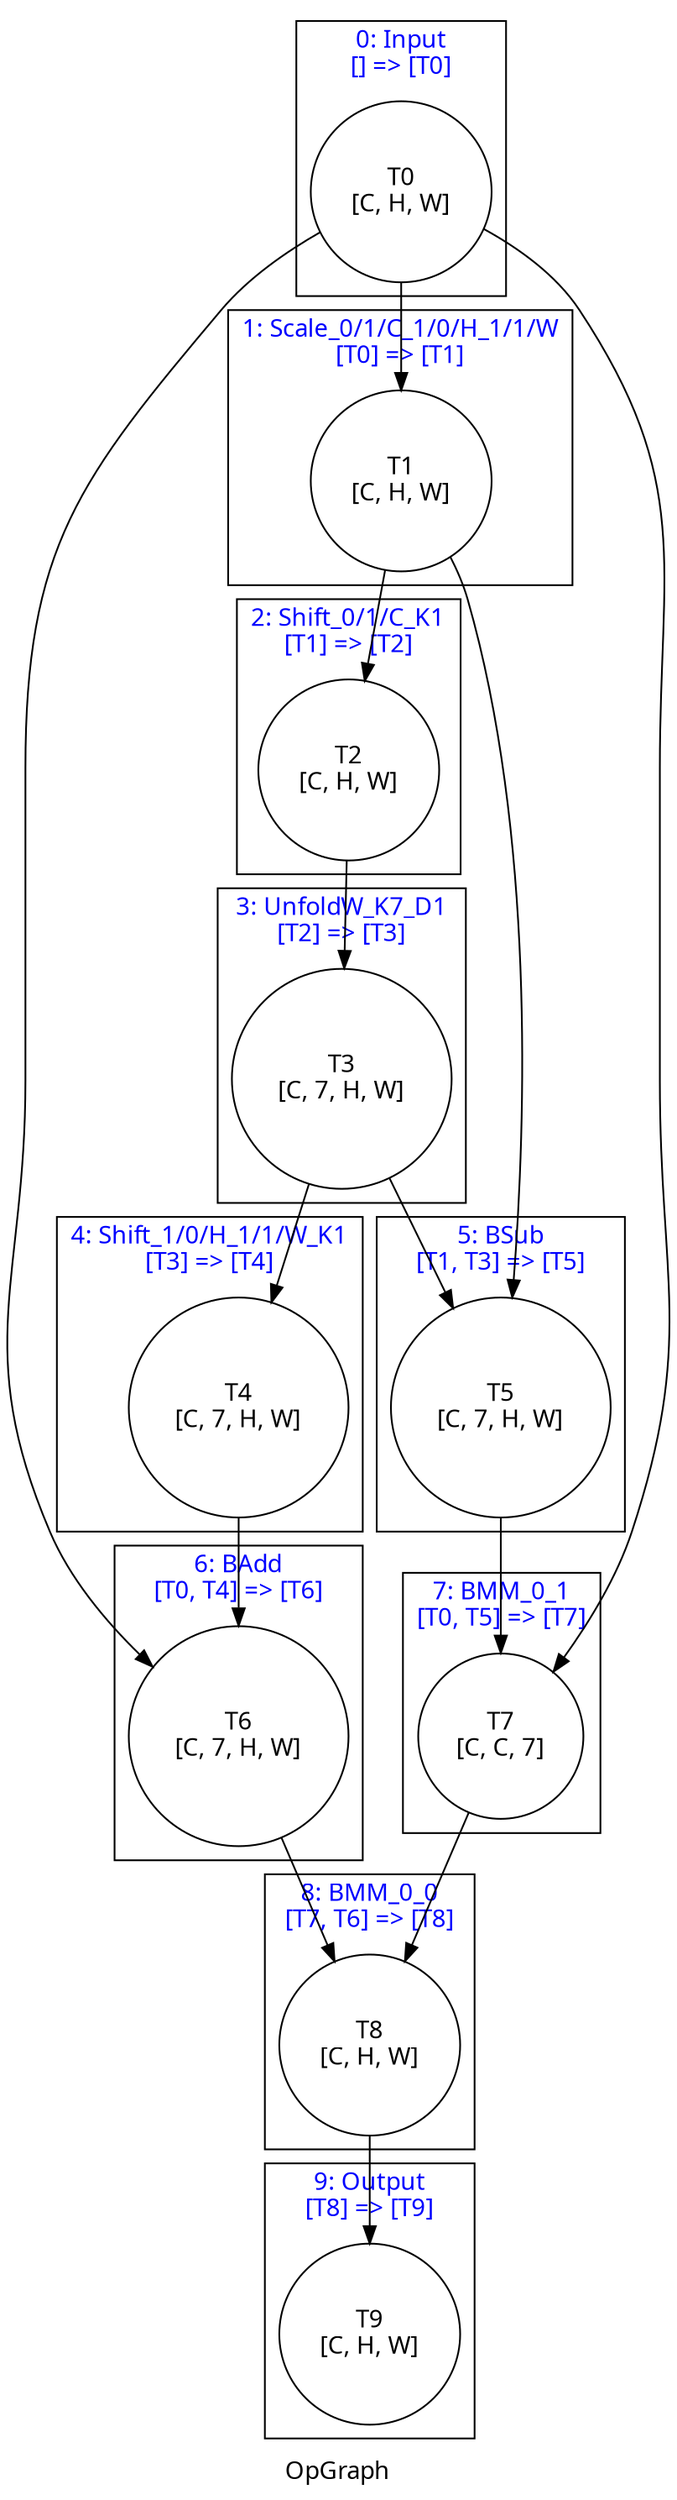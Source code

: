 digraph OpGraph {
    label = "OpGraph"
    fontname = "Graphik";
    subgraph tensors {
        node [shape = circle, color = black, fontname = "Graphik"]
        t_0; t_1; t_2; t_3; t_4; t_5; t_6; t_7; t_8; t_9; 
    }
    subgraph cluster_0 {
        fontcolor = blue;
        label = "0: Input\n[] => [T0]";
        t_0 [label = "T0\n[C, H, W]"];
    }
    subgraph cluster_1 {
        fontcolor = blue;
        label = "1: Scale_0/1/C_1/0/H_1/1/W\n[T0] => [T1]";
        t_1 [label = "T1\n[C, H, W]"];
    }
    subgraph cluster_2 {
        fontcolor = blue;
        label = "2: Shift_0/1/C_K1\n[T1] => [T2]";
        t_2 [label = "T2\n[C, H, W]"];
    }
    subgraph cluster_3 {
        fontcolor = blue;
        label = "3: UnfoldW_K7_D1\n[T2] => [T3]";
        t_3 [label = "T3\n[C, 7, H, W]"];
    }
    subgraph cluster_4 {
        fontcolor = blue;
        label = "4: Shift_1/0/H_1/1/W_K1\n[T3] => [T4]";
        t_4 [label = "T4\n[C, 7, H, W]"];
    }
    subgraph cluster_5 {
        fontcolor = blue;
        label = "5: BSub\n[T1, T3] => [T5]";
        t_5 [label = "T5\n[C, 7, H, W]"];
    }
    subgraph cluster_6 {
        fontcolor = blue;
        label = "6: BAdd\n[T0, T4] => [T6]";
        t_6 [label = "T6\n[C, 7, H, W]"];
    }
    subgraph cluster_7 {
        fontcolor = blue;
        label = "7: BMM_0_1\n[T0, T5] => [T7]";
        t_7 [label = "T7\n[C, C, 7]"];
    }
    subgraph cluster_8 {
        fontcolor = blue;
        label = "8: BMM_0_0\n[T7, T6] => [T8]";
        t_8 [label = "T8\n[C, H, W]"];
    }
    subgraph cluster_9 {
        fontcolor = blue;
        label = "9: Output\n[T8] => [T9]";
        t_9 [label = "T9\n[C, H, W]"];
    }
    t_0 -> t_1;
    t_0 -> t_6;
    t_0 -> t_7;
    t_1 -> t_2;
    t_1 -> t_5;
    t_2 -> t_3;
    t_3 -> t_4;
    t_3 -> t_5;
    t_4 -> t_6;
    t_5 -> t_7;
    t_6 -> t_8;
    t_7 -> t_8;
    t_8 -> t_9;
}

